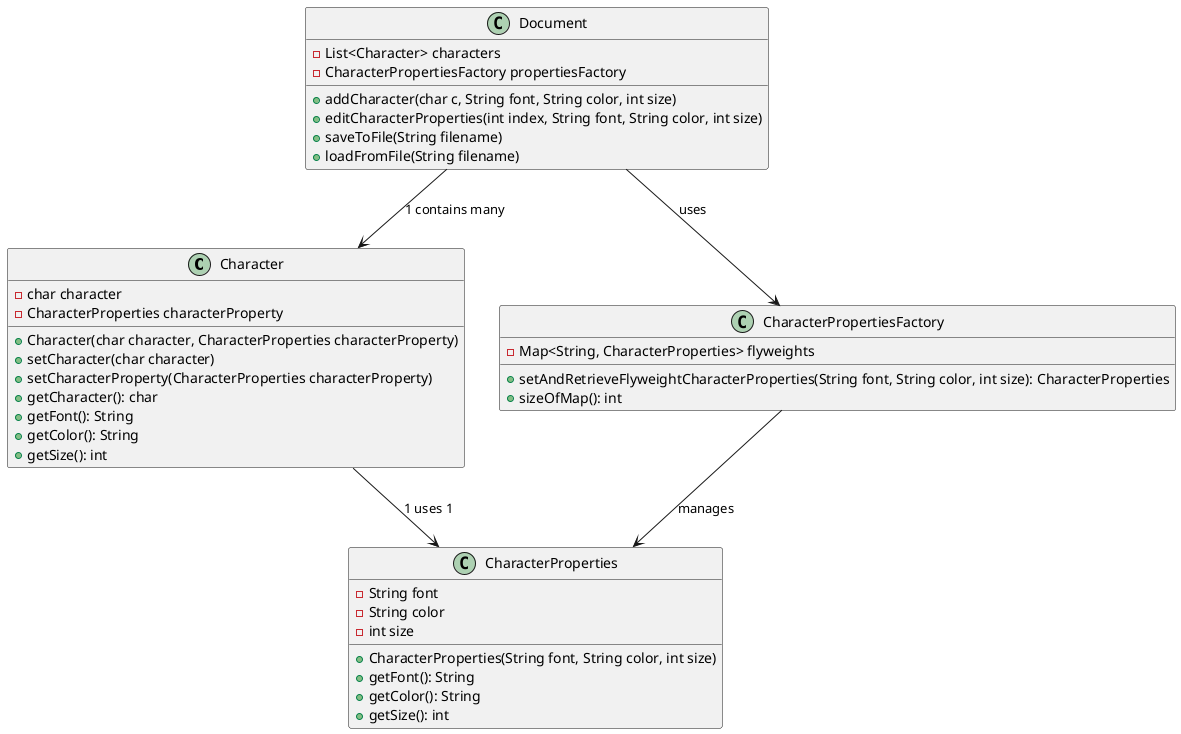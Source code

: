 @startuml
class Character {
    - char character
    - CharacterProperties characterProperty
    + Character(char character, CharacterProperties characterProperty)
    + setCharacter(char character)
    + setCharacterProperty(CharacterProperties characterProperty)
    + getCharacter(): char
    + getFont(): String
    + getColor(): String
    + getSize(): int
}

class CharacterProperties {
    - String font
    - String color
    - int size
    + CharacterProperties(String font, String color, int size)
    + getFont(): String
    + getColor(): String
    + getSize(): int
}

class CharacterPropertiesFactory {
    - Map<String, CharacterProperties> flyweights
    + setAndRetrieveFlyweightCharacterProperties(String font, String color, int size): CharacterProperties
    + sizeOfMap(): int
}

class Document {
    - List<Character> characters
    - CharacterPropertiesFactory propertiesFactory
    + addCharacter(char c, String font, String color, int size)
    + editCharacterProperties(int index, String font, String color, int size)
    + saveToFile(String filename)
    + loadFromFile(String filename)
}

Character --> CharacterProperties : "1 uses 1"
CharacterPropertiesFactory --> CharacterProperties : "manages"
Document --> Character : "1 contains many"
Document --> CharacterPropertiesFactory : "uses"
@enduml
